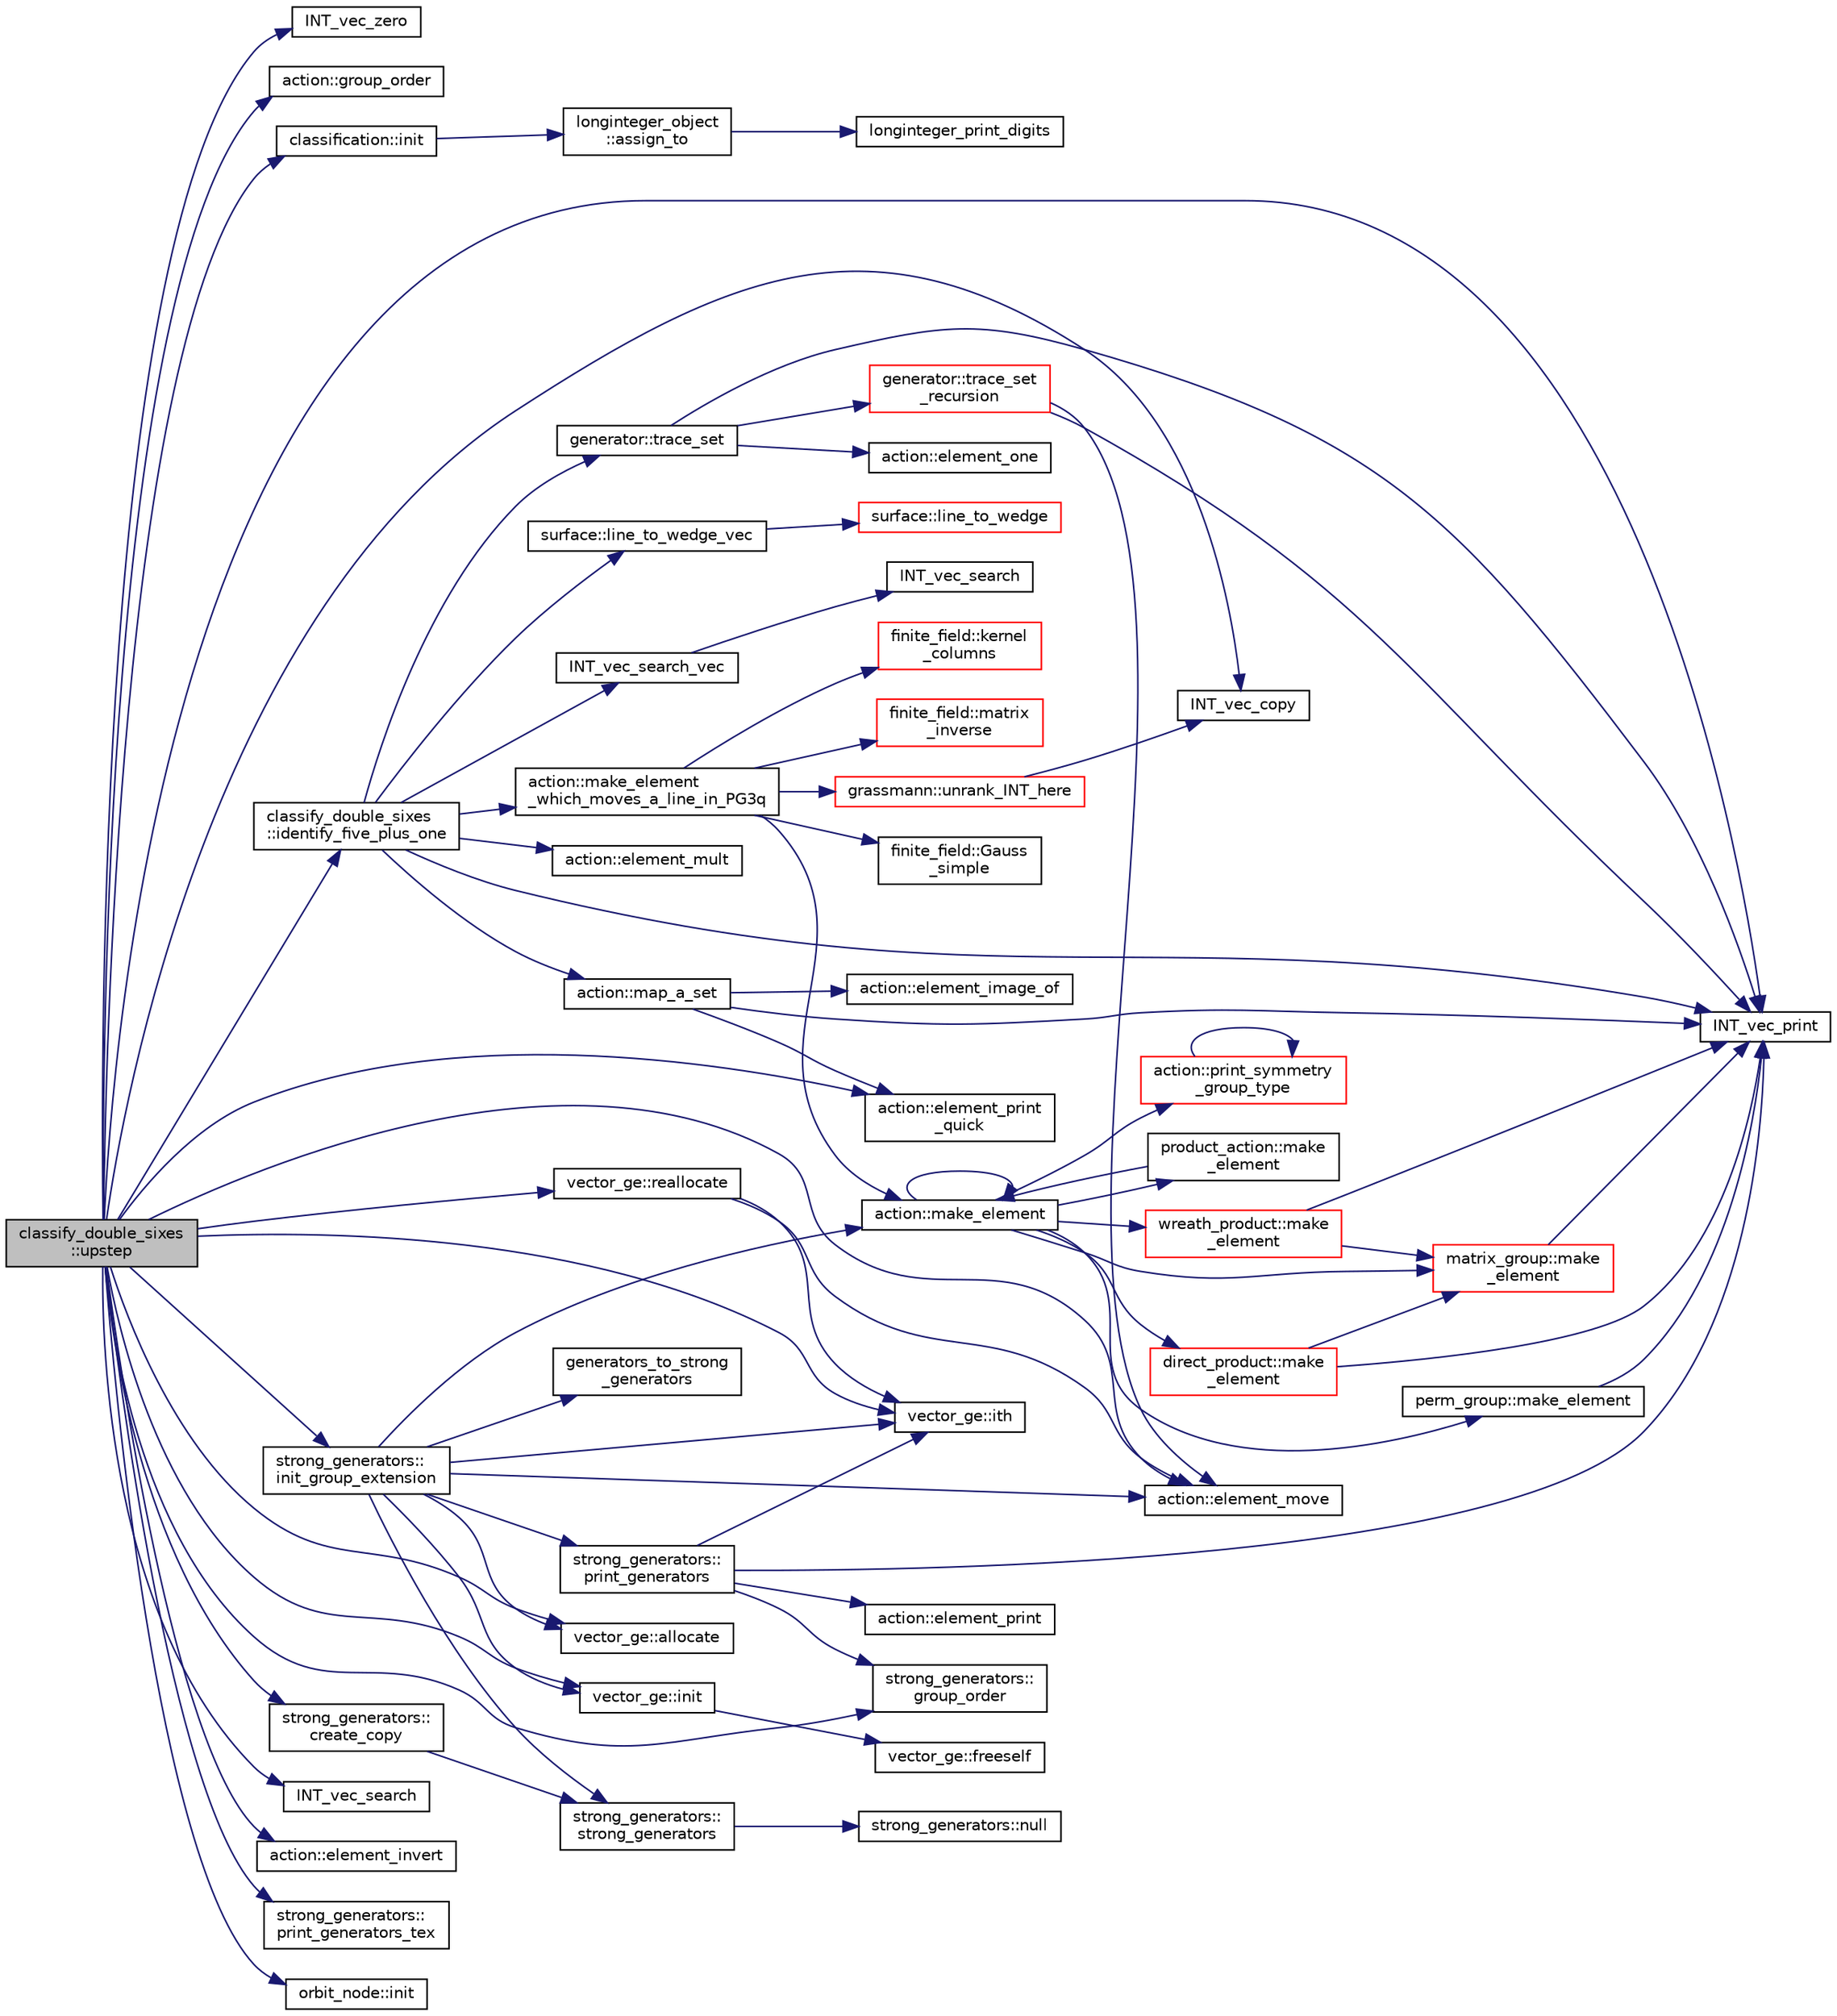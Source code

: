 digraph "classify_double_sixes::upstep"
{
  edge [fontname="Helvetica",fontsize="10",labelfontname="Helvetica",labelfontsize="10"];
  node [fontname="Helvetica",fontsize="10",shape=record];
  rankdir="LR";
  Node3225 [label="classify_double_sixes\l::upstep",height=0.2,width=0.4,color="black", fillcolor="grey75", style="filled", fontcolor="black"];
  Node3225 -> Node3226 [color="midnightblue",fontsize="10",style="solid",fontname="Helvetica"];
  Node3226 [label="INT_vec_zero",height=0.2,width=0.4,color="black", fillcolor="white", style="filled",URL="$df/dbf/sajeeb_8_c.html#aa8c9c7977203577026080f546fe4980f"];
  Node3225 -> Node3227 [color="midnightblue",fontsize="10",style="solid",fontname="Helvetica"];
  Node3227 [label="action::group_order",height=0.2,width=0.4,color="black", fillcolor="white", style="filled",URL="$d2/d86/classaction.html#ad1f69adb27041311d2e7be96e39388d4"];
  Node3225 -> Node3228 [color="midnightblue",fontsize="10",style="solid",fontname="Helvetica"];
  Node3228 [label="classification::init",height=0.2,width=0.4,color="black", fillcolor="white", style="filled",URL="$d0/dff/classclassification.html#ac299170ae2796ee29a2a509ec0641125"];
  Node3228 -> Node3229 [color="midnightblue",fontsize="10",style="solid",fontname="Helvetica"];
  Node3229 [label="longinteger_object\l::assign_to",height=0.2,width=0.4,color="black", fillcolor="white", style="filled",URL="$dd/d7e/classlonginteger__object.html#a891b9d0947bfce181245ab5cffe9482a"];
  Node3229 -> Node3230 [color="midnightblue",fontsize="10",style="solid",fontname="Helvetica"];
  Node3230 [label="longinteger_print_digits",height=0.2,width=0.4,color="black", fillcolor="white", style="filled",URL="$de/dc5/algebra__and__number__theory_8h.html#ac2bac7b12f5b6440b8dad275cd7a157d"];
  Node3225 -> Node3231 [color="midnightblue",fontsize="10",style="solid",fontname="Helvetica"];
  Node3231 [label="INT_vec_copy",height=0.2,width=0.4,color="black", fillcolor="white", style="filled",URL="$df/dbf/sajeeb_8_c.html#ac2d875e27e009af6ec04d17254d11075"];
  Node3225 -> Node3232 [color="midnightblue",fontsize="10",style="solid",fontname="Helvetica"];
  Node3232 [label="vector_ge::init",height=0.2,width=0.4,color="black", fillcolor="white", style="filled",URL="$d4/d6e/classvector__ge.html#afe1d6befd1f1501e6be34afbaa9d30a8"];
  Node3232 -> Node3233 [color="midnightblue",fontsize="10",style="solid",fontname="Helvetica"];
  Node3233 [label="vector_ge::freeself",height=0.2,width=0.4,color="black", fillcolor="white", style="filled",URL="$d4/d6e/classvector__ge.html#aa002e4b715cc73a9b8b367d29700b452"];
  Node3225 -> Node3234 [color="midnightblue",fontsize="10",style="solid",fontname="Helvetica"];
  Node3234 [label="vector_ge::allocate",height=0.2,width=0.4,color="black", fillcolor="white", style="filled",URL="$d4/d6e/classvector__ge.html#a35b062a9201b30f0a87bf87702d243ae"];
  Node3225 -> Node3235 [color="midnightblue",fontsize="10",style="solid",fontname="Helvetica"];
  Node3235 [label="INT_vec_print",height=0.2,width=0.4,color="black", fillcolor="white", style="filled",URL="$df/dbf/sajeeb_8_c.html#a79a5901af0b47dd0d694109543c027fe"];
  Node3225 -> Node3236 [color="midnightblue",fontsize="10",style="solid",fontname="Helvetica"];
  Node3236 [label="strong_generators::\lcreate_copy",height=0.2,width=0.4,color="black", fillcolor="white", style="filled",URL="$dc/d09/classstrong__generators.html#ae8c60a4267aedfe7ba379fb939bd9853"];
  Node3236 -> Node3237 [color="midnightblue",fontsize="10",style="solid",fontname="Helvetica"];
  Node3237 [label="strong_generators::\lstrong_generators",height=0.2,width=0.4,color="black", fillcolor="white", style="filled",URL="$dc/d09/classstrong__generators.html#a21fe01627384464cd600bd858acb6c40"];
  Node3237 -> Node3238 [color="midnightblue",fontsize="10",style="solid",fontname="Helvetica"];
  Node3238 [label="strong_generators::null",height=0.2,width=0.4,color="black", fillcolor="white", style="filled",URL="$dc/d09/classstrong__generators.html#a6c749e2b2e07381b291f76a3841334f0"];
  Node3225 -> Node3239 [color="midnightblue",fontsize="10",style="solid",fontname="Helvetica"];
  Node3239 [label="classify_double_sixes\l::identify_five_plus_one",height=0.2,width=0.4,color="black", fillcolor="white", style="filled",URL="$dd/d23/classclassify__double__sixes.html#aa78728c03ff9c37c26413c3d1ebac85a"];
  Node3239 -> Node3240 [color="midnightblue",fontsize="10",style="solid",fontname="Helvetica"];
  Node3240 [label="surface::line_to_wedge_vec",height=0.2,width=0.4,color="black", fillcolor="white", style="filled",URL="$d5/d88/classsurface.html#a994181d5df6a966940ad798411f21fe8"];
  Node3240 -> Node3241 [color="midnightblue",fontsize="10",style="solid",fontname="Helvetica"];
  Node3241 [label="surface::line_to_wedge",height=0.2,width=0.4,color="red", fillcolor="white", style="filled",URL="$d5/d88/classsurface.html#aea15853e991bf9a363abf647f8bcb70c"];
  Node3239 -> Node3270 [color="midnightblue",fontsize="10",style="solid",fontname="Helvetica"];
  Node3270 [label="action::make_element\l_which_moves_a_line_in_PG3q",height=0.2,width=0.4,color="black", fillcolor="white", style="filled",URL="$d2/d86/classaction.html#a926b90c3aafacbf77ffd99d50a8408cb"];
  Node3270 -> Node3271 [color="midnightblue",fontsize="10",style="solid",fontname="Helvetica"];
  Node3271 [label="grassmann::unrank_INT_here",height=0.2,width=0.4,color="red", fillcolor="white", style="filled",URL="$df/d02/classgrassmann.html#aa51bb30ed0feb7ad87d500b76e0b3cbe"];
  Node3271 -> Node3231 [color="midnightblue",fontsize="10",style="solid",fontname="Helvetica"];
  Node3270 -> Node3277 [color="midnightblue",fontsize="10",style="solid",fontname="Helvetica"];
  Node3277 [label="finite_field::Gauss\l_simple",height=0.2,width=0.4,color="black", fillcolor="white", style="filled",URL="$df/d5a/classfinite__field.html#aba4950590e24a1ce323f292cf47b3307"];
  Node3270 -> Node3278 [color="midnightblue",fontsize="10",style="solid",fontname="Helvetica"];
  Node3278 [label="finite_field::kernel\l_columns",height=0.2,width=0.4,color="red", fillcolor="white", style="filled",URL="$df/d5a/classfinite__field.html#a7b9e23e527f3d581cc6d23ff0255d033"];
  Node3270 -> Node3279 [color="midnightblue",fontsize="10",style="solid",fontname="Helvetica"];
  Node3279 [label="finite_field::matrix\l_inverse",height=0.2,width=0.4,color="red", fillcolor="white", style="filled",URL="$df/d5a/classfinite__field.html#a3ef088739ceac47367f4b328697726a5"];
  Node3270 -> Node3284 [color="midnightblue",fontsize="10",style="solid",fontname="Helvetica"];
  Node3284 [label="action::make_element",height=0.2,width=0.4,color="black", fillcolor="white", style="filled",URL="$d2/d86/classaction.html#a920fa2a27583fb60bae10e7b282cdd1d"];
  Node3284 -> Node3285 [color="midnightblue",fontsize="10",style="solid",fontname="Helvetica"];
  Node3285 [label="product_action::make\l_element",height=0.2,width=0.4,color="black", fillcolor="white", style="filled",URL="$d8/d74/classproduct__action.html#a1d16f9f3a4be7b3ed6ce0825612a3cd8"];
  Node3285 -> Node3284 [color="midnightblue",fontsize="10",style="solid",fontname="Helvetica"];
  Node3284 -> Node3284 [color="midnightblue",fontsize="10",style="solid",fontname="Helvetica"];
  Node3284 -> Node3286 [color="midnightblue",fontsize="10",style="solid",fontname="Helvetica"];
  Node3286 [label="matrix_group::make\l_element",height=0.2,width=0.4,color="red", fillcolor="white", style="filled",URL="$d3/ded/classmatrix__group.html#adf67c0031ec58afbbc545e65a1cf6845"];
  Node3286 -> Node3235 [color="midnightblue",fontsize="10",style="solid",fontname="Helvetica"];
  Node3284 -> Node3303 [color="midnightblue",fontsize="10",style="solid",fontname="Helvetica"];
  Node3303 [label="wreath_product::make\l_element",height=0.2,width=0.4,color="red", fillcolor="white", style="filled",URL="$d8/dfa/classwreath__product.html#ac47838a579877034b1d2b4cd897625c1"];
  Node3303 -> Node3235 [color="midnightblue",fontsize="10",style="solid",fontname="Helvetica"];
  Node3303 -> Node3286 [color="midnightblue",fontsize="10",style="solid",fontname="Helvetica"];
  Node3284 -> Node3306 [color="midnightblue",fontsize="10",style="solid",fontname="Helvetica"];
  Node3306 [label="direct_product::make\l_element",height=0.2,width=0.4,color="red", fillcolor="white", style="filled",URL="$dc/daf/classdirect__product.html#a776efa4be66f9b0481d1f012a14c9dde"];
  Node3306 -> Node3235 [color="midnightblue",fontsize="10",style="solid",fontname="Helvetica"];
  Node3306 -> Node3286 [color="midnightblue",fontsize="10",style="solid",fontname="Helvetica"];
  Node3284 -> Node3309 [color="midnightblue",fontsize="10",style="solid",fontname="Helvetica"];
  Node3309 [label="perm_group::make_element",height=0.2,width=0.4,color="black", fillcolor="white", style="filled",URL="$df/d0a/classperm__group.html#a52c1c9e55966809c1e30aad80df87774"];
  Node3309 -> Node3235 [color="midnightblue",fontsize="10",style="solid",fontname="Helvetica"];
  Node3284 -> Node3310 [color="midnightblue",fontsize="10",style="solid",fontname="Helvetica"];
  Node3310 [label="action::print_symmetry\l_group_type",height=0.2,width=0.4,color="red", fillcolor="white", style="filled",URL="$d2/d86/classaction.html#aed811766c7e64fe2c853df8b0b67aa6e"];
  Node3310 -> Node3310 [color="midnightblue",fontsize="10",style="solid",fontname="Helvetica"];
  Node3239 -> Node3312 [color="midnightblue",fontsize="10",style="solid",fontname="Helvetica"];
  Node3312 [label="action::map_a_set",height=0.2,width=0.4,color="black", fillcolor="white", style="filled",URL="$d2/d86/classaction.html#a600e542e5aeca2a46f18110e027947e0"];
  Node3312 -> Node3313 [color="midnightblue",fontsize="10",style="solid",fontname="Helvetica"];
  Node3313 [label="action::element_print\l_quick",height=0.2,width=0.4,color="black", fillcolor="white", style="filled",URL="$d2/d86/classaction.html#a4844680cf6750396f76494a28655265b"];
  Node3312 -> Node3235 [color="midnightblue",fontsize="10",style="solid",fontname="Helvetica"];
  Node3312 -> Node3314 [color="midnightblue",fontsize="10",style="solid",fontname="Helvetica"];
  Node3314 [label="action::element_image_of",height=0.2,width=0.4,color="black", fillcolor="white", style="filled",URL="$d2/d86/classaction.html#ae09559d4537a048fc860f8a74a31393d"];
  Node3239 -> Node3315 [color="midnightblue",fontsize="10",style="solid",fontname="Helvetica"];
  Node3315 [label="INT_vec_search_vec",height=0.2,width=0.4,color="black", fillcolor="white", style="filled",URL="$d5/de2/foundations_2data__structures_2data__structures_8h.html#a5359bd2dbac8e1ab54a374c6ed85f69b"];
  Node3315 -> Node3316 [color="midnightblue",fontsize="10",style="solid",fontname="Helvetica"];
  Node3316 [label="INT_vec_search",height=0.2,width=0.4,color="black", fillcolor="white", style="filled",URL="$d4/dd7/sorting_8_c.html#ad103ef2316a1f671bdb68fd9cd9ba945"];
  Node3239 -> Node3235 [color="midnightblue",fontsize="10",style="solid",fontname="Helvetica"];
  Node3239 -> Node3317 [color="midnightblue",fontsize="10",style="solid",fontname="Helvetica"];
  Node3317 [label="generator::trace_set",height=0.2,width=0.4,color="black", fillcolor="white", style="filled",URL="$d7/d73/classgenerator.html#ae34b55cbb999d9b2aa9dacc8748de0b2"];
  Node3317 -> Node3235 [color="midnightblue",fontsize="10",style="solid",fontname="Helvetica"];
  Node3317 -> Node3318 [color="midnightblue",fontsize="10",style="solid",fontname="Helvetica"];
  Node3318 [label="action::element_one",height=0.2,width=0.4,color="black", fillcolor="white", style="filled",URL="$d2/d86/classaction.html#a780a105daf04d6d1fe7e2f63b3c88e3b"];
  Node3317 -> Node3319 [color="midnightblue",fontsize="10",style="solid",fontname="Helvetica"];
  Node3319 [label="generator::trace_set\l_recursion",height=0.2,width=0.4,color="red", fillcolor="white", style="filled",URL="$d7/d73/classgenerator.html#aede118133e199ff6a1a381c7da8366b4"];
  Node3319 -> Node3235 [color="midnightblue",fontsize="10",style="solid",fontname="Helvetica"];
  Node3319 -> Node3333 [color="midnightblue",fontsize="10",style="solid",fontname="Helvetica"];
  Node3333 [label="action::element_move",height=0.2,width=0.4,color="black", fillcolor="white", style="filled",URL="$d2/d86/classaction.html#a550947491bbb534d3d7951f50198a874"];
  Node3239 -> Node3335 [color="midnightblue",fontsize="10",style="solid",fontname="Helvetica"];
  Node3335 [label="action::element_mult",height=0.2,width=0.4,color="black", fillcolor="white", style="filled",URL="$d2/d86/classaction.html#ae9e36b2cae1f0f7bd7144097fa9a34b3"];
  Node3225 -> Node3313 [color="midnightblue",fontsize="10",style="solid",fontname="Helvetica"];
  Node3225 -> Node3348 [color="midnightblue",fontsize="10",style="solid",fontname="Helvetica"];
  Node3348 [label="INT_vec_search",height=0.2,width=0.4,color="black", fillcolor="white", style="filled",URL="$d5/de2/foundations_2data__structures_2data__structures_8h.html#ad103ef2316a1f671bdb68fd9cd9ba945"];
  Node3225 -> Node3333 [color="midnightblue",fontsize="10",style="solid",fontname="Helvetica"];
  Node3225 -> Node3332 [color="midnightblue",fontsize="10",style="solid",fontname="Helvetica"];
  Node3332 [label="vector_ge::ith",height=0.2,width=0.4,color="black", fillcolor="white", style="filled",URL="$d4/d6e/classvector__ge.html#a1ff002e8b746a9beb119d57dcd4a15ff"];
  Node3225 -> Node3349 [color="midnightblue",fontsize="10",style="solid",fontname="Helvetica"];
  Node3349 [label="action::element_invert",height=0.2,width=0.4,color="black", fillcolor="white", style="filled",URL="$d2/d86/classaction.html#aa4bd01e338497714586636751fcef436"];
  Node3225 -> Node3350 [color="midnightblue",fontsize="10",style="solid",fontname="Helvetica"];
  Node3350 [label="vector_ge::reallocate",height=0.2,width=0.4,color="black", fillcolor="white", style="filled",URL="$d4/d6e/classvector__ge.html#ab19fc29d1eaeca0daa2dd397819a701f"];
  Node3350 -> Node3332 [color="midnightblue",fontsize="10",style="solid",fontname="Helvetica"];
  Node3350 -> Node3333 [color="midnightblue",fontsize="10",style="solid",fontname="Helvetica"];
  Node3225 -> Node3351 [color="midnightblue",fontsize="10",style="solid",fontname="Helvetica"];
  Node3351 [label="strong_generators::\linit_group_extension",height=0.2,width=0.4,color="black", fillcolor="white", style="filled",URL="$dc/d09/classstrong__generators.html#a5e889497cab5e9c522c8c4610ebb8328"];
  Node3351 -> Node3232 [color="midnightblue",fontsize="10",style="solid",fontname="Helvetica"];
  Node3351 -> Node3234 [color="midnightblue",fontsize="10",style="solid",fontname="Helvetica"];
  Node3351 -> Node3333 [color="midnightblue",fontsize="10",style="solid",fontname="Helvetica"];
  Node3351 -> Node3332 [color="midnightblue",fontsize="10",style="solid",fontname="Helvetica"];
  Node3351 -> Node3284 [color="midnightblue",fontsize="10",style="solid",fontname="Helvetica"];
  Node3351 -> Node3237 [color="midnightblue",fontsize="10",style="solid",fontname="Helvetica"];
  Node3351 -> Node3352 [color="midnightblue",fontsize="10",style="solid",fontname="Helvetica"];
  Node3352 [label="generators_to_strong\l_generators",height=0.2,width=0.4,color="black", fillcolor="white", style="filled",URL="$d5/d90/action__global_8_c.html#aaa17f24fdab7065fbb11a06c513a4562"];
  Node3351 -> Node3353 [color="midnightblue",fontsize="10",style="solid",fontname="Helvetica"];
  Node3353 [label="strong_generators::\lprint_generators",height=0.2,width=0.4,color="black", fillcolor="white", style="filled",URL="$dc/d09/classstrong__generators.html#adccd259b435afd96d89cd664daa6c897"];
  Node3353 -> Node3354 [color="midnightblue",fontsize="10",style="solid",fontname="Helvetica"];
  Node3354 [label="strong_generators::\lgroup_order",height=0.2,width=0.4,color="black", fillcolor="white", style="filled",URL="$dc/d09/classstrong__generators.html#a91f453c2bfd6502b96f4b4eed16beb20"];
  Node3353 -> Node3235 [color="midnightblue",fontsize="10",style="solid",fontname="Helvetica"];
  Node3353 -> Node3355 [color="midnightblue",fontsize="10",style="solid",fontname="Helvetica"];
  Node3355 [label="action::element_print",height=0.2,width=0.4,color="black", fillcolor="white", style="filled",URL="$d2/d86/classaction.html#ae38c3ef3c1125213733d63c6fc3c40cd"];
  Node3353 -> Node3332 [color="midnightblue",fontsize="10",style="solid",fontname="Helvetica"];
  Node3225 -> Node3354 [color="midnightblue",fontsize="10",style="solid",fontname="Helvetica"];
  Node3225 -> Node3356 [color="midnightblue",fontsize="10",style="solid",fontname="Helvetica"];
  Node3356 [label="strong_generators::\lprint_generators_tex",height=0.2,width=0.4,color="black", fillcolor="white", style="filled",URL="$dc/d09/classstrong__generators.html#a5ec5e1048119097985c01a56f427d873"];
  Node3225 -> Node3357 [color="midnightblue",fontsize="10",style="solid",fontname="Helvetica"];
  Node3357 [label="orbit_node::init",height=0.2,width=0.4,color="black", fillcolor="white", style="filled",URL="$de/df0/classorbit__node.html#a9ebab01e3e2190f89c8c513e8de94487"];
}
